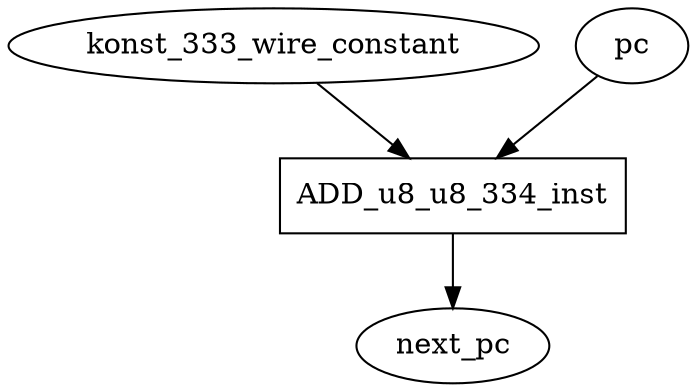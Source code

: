 digraph data_path {
  konst_333_wire_constant [shape=ellipse];
  ADD_u8_u8_334_inst [shape=rectangle];
pc  -> ADD_u8_u8_334_inst;
konst_333_wire_constant  -> ADD_u8_u8_334_inst;
ADD_u8_u8_334_inst -> next_pc;
}
